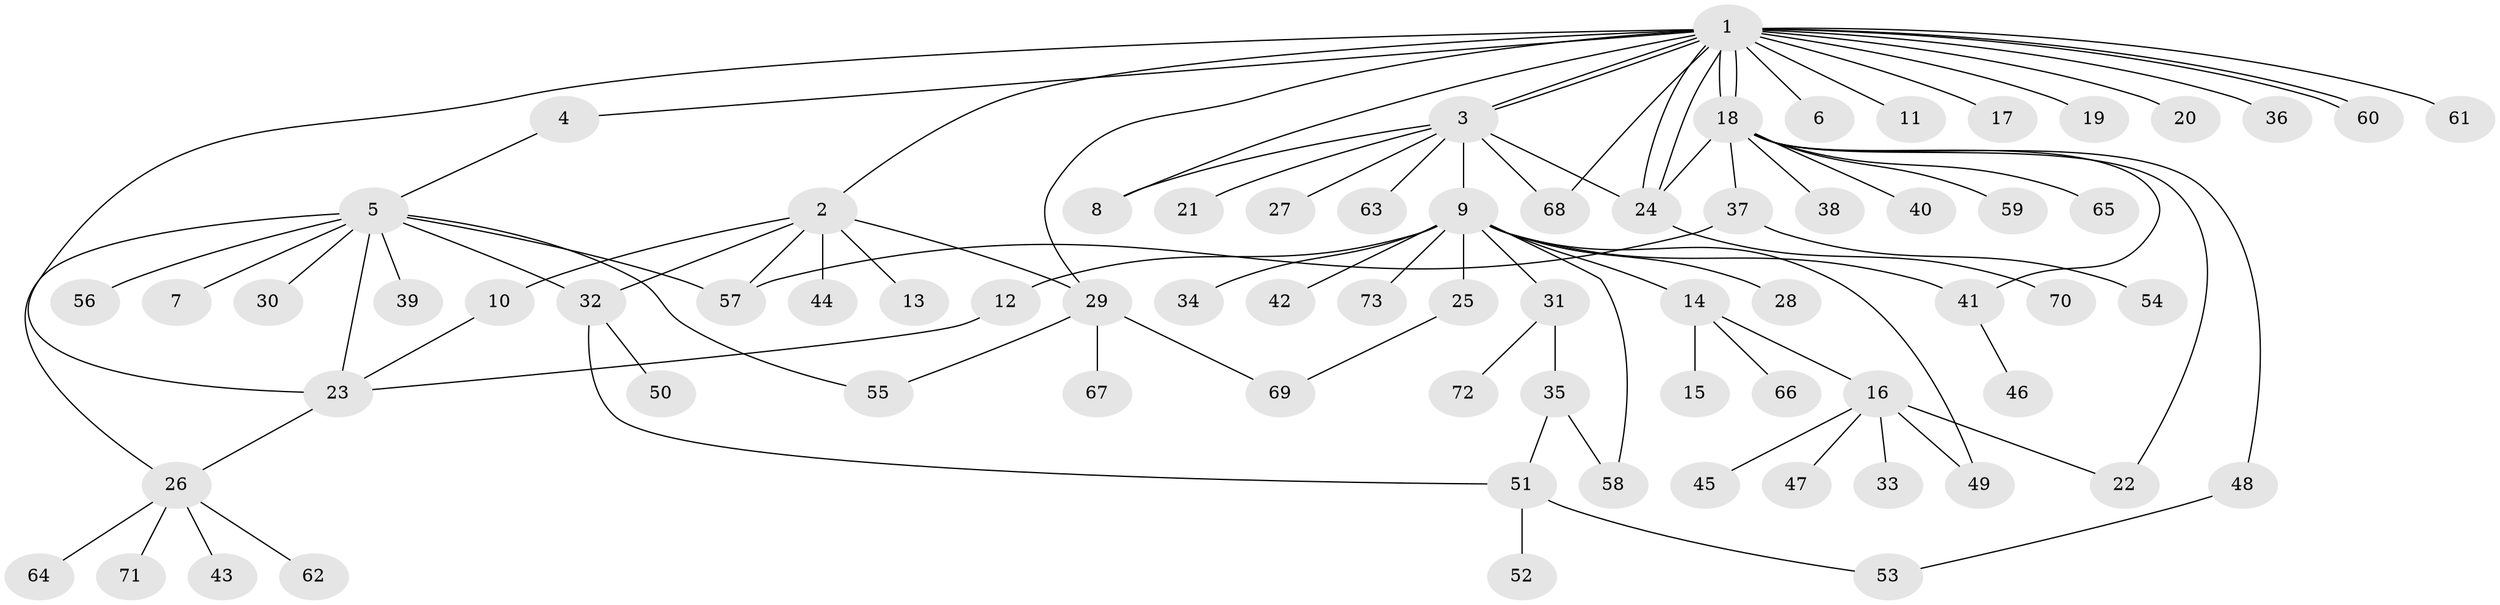 // Generated by graph-tools (version 1.1) at 2025/48/03/09/25 04:48:16]
// undirected, 73 vertices, 96 edges
graph export_dot {
graph [start="1"]
  node [color=gray90,style=filled];
  1;
  2;
  3;
  4;
  5;
  6;
  7;
  8;
  9;
  10;
  11;
  12;
  13;
  14;
  15;
  16;
  17;
  18;
  19;
  20;
  21;
  22;
  23;
  24;
  25;
  26;
  27;
  28;
  29;
  30;
  31;
  32;
  33;
  34;
  35;
  36;
  37;
  38;
  39;
  40;
  41;
  42;
  43;
  44;
  45;
  46;
  47;
  48;
  49;
  50;
  51;
  52;
  53;
  54;
  55;
  56;
  57;
  58;
  59;
  60;
  61;
  62;
  63;
  64;
  65;
  66;
  67;
  68;
  69;
  70;
  71;
  72;
  73;
  1 -- 2;
  1 -- 3;
  1 -- 3;
  1 -- 4;
  1 -- 6;
  1 -- 8;
  1 -- 11;
  1 -- 17;
  1 -- 18;
  1 -- 18;
  1 -- 19;
  1 -- 20;
  1 -- 23;
  1 -- 24;
  1 -- 24;
  1 -- 29;
  1 -- 36;
  1 -- 60;
  1 -- 60;
  1 -- 61;
  1 -- 68;
  2 -- 10;
  2 -- 13;
  2 -- 29;
  2 -- 32;
  2 -- 44;
  2 -- 57;
  3 -- 8;
  3 -- 9;
  3 -- 21;
  3 -- 24;
  3 -- 27;
  3 -- 63;
  3 -- 68;
  4 -- 5;
  5 -- 7;
  5 -- 23;
  5 -- 26;
  5 -- 30;
  5 -- 32;
  5 -- 39;
  5 -- 55;
  5 -- 56;
  5 -- 57;
  9 -- 12;
  9 -- 14;
  9 -- 25;
  9 -- 28;
  9 -- 31;
  9 -- 34;
  9 -- 41;
  9 -- 42;
  9 -- 49;
  9 -- 58;
  9 -- 73;
  10 -- 23;
  12 -- 23;
  14 -- 15;
  14 -- 16;
  14 -- 66;
  16 -- 22;
  16 -- 33;
  16 -- 45;
  16 -- 47;
  16 -- 49;
  18 -- 22;
  18 -- 24;
  18 -- 37;
  18 -- 38;
  18 -- 40;
  18 -- 41;
  18 -- 48;
  18 -- 59;
  18 -- 65;
  23 -- 26;
  24 -- 70;
  25 -- 69;
  26 -- 43;
  26 -- 62;
  26 -- 64;
  26 -- 71;
  29 -- 55;
  29 -- 67;
  29 -- 69;
  31 -- 35;
  31 -- 72;
  32 -- 50;
  32 -- 51;
  35 -- 51;
  35 -- 58;
  37 -- 54;
  37 -- 57;
  41 -- 46;
  48 -- 53;
  51 -- 52;
  51 -- 53;
}
